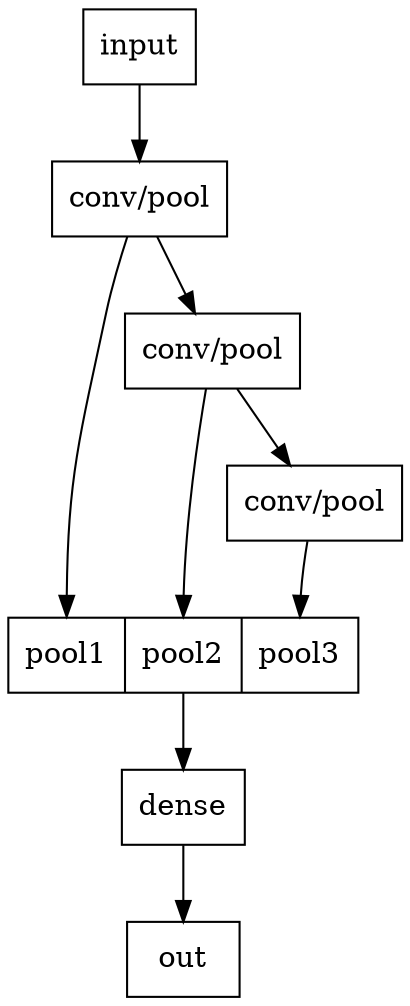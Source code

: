 digraph CNN {
	node [shape =record];

	flat [label = "{  { <f0> pool1 | <f1> pool2 | <f2> pool3 }  } "]
	conv1 [label ="conv/pool"]
	conv2 [label ="conv/pool"]
	conv3 [label ="conv/pool"]

	input -> conv1;
	conv1 -> conv2;
	conv2 -> conv3;
	conv1 -> "flat":f0;
	conv2 -> "flat":f1;
	conv3 -> "flat":f2;

	subgraph c_1 {
		label="Subgraph B";
		flat -> dense;
		dense -> out;
	}
}
